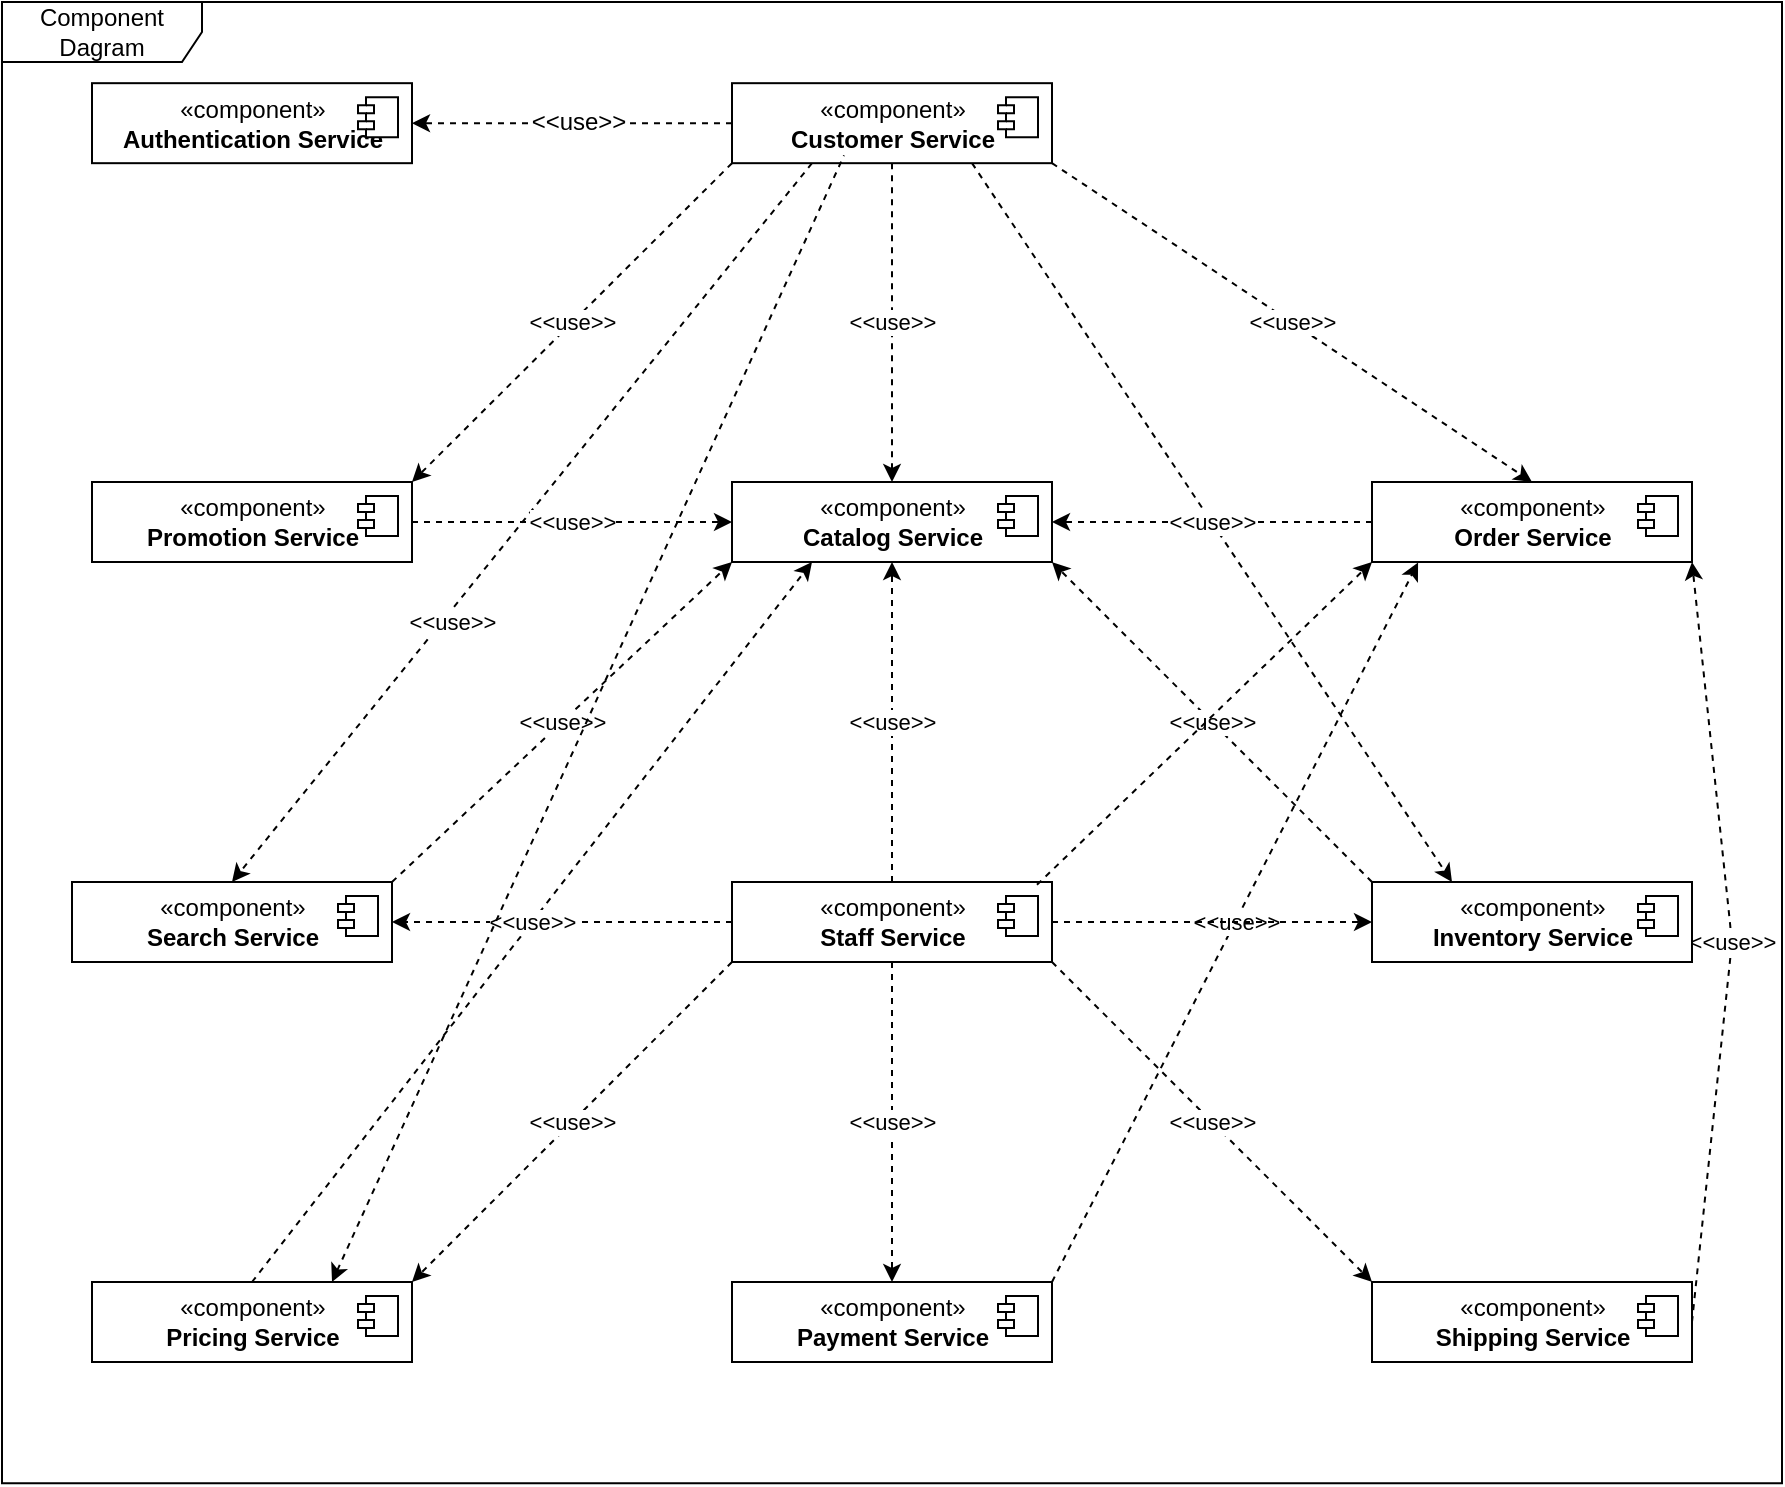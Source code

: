 <mxfile version="12.4.2" type="device" pages="1"><diagram id="BrEjIe6GK41HtC5K1TGZ" name="Page-1"><mxGraphModel dx="1871" dy="1688" grid="1" gridSize="10" guides="1" tooltips="1" connect="1" arrows="1" fold="1" page="1" pageScale="1" pageWidth="850" pageHeight="1100" math="0" shadow="0"><root><mxCell id="0"/><mxCell id="1" parent="0"/><mxCell id="6jzJS8kolIcQH_TbL8wb-3" value="Component Dagram" style="shape=umlFrame;whiteSpace=wrap;html=1;width=100;height=30;" parent="1" vertex="1"><mxGeometry x="-85" y="-160" width="890" height="740.59" as="geometry"/></mxCell><mxCell id="HXEVfSdo3E502Rzg_K2q-45" value="&amp;lt;&amp;lt;use&amp;gt;&amp;gt;" style="edgeStyle=none;orthogonalLoop=1;jettySize=auto;html=1;exitX=1;exitY=0;exitDx=0;exitDy=0;entryX=0.144;entryY=1.006;entryDx=0;entryDy=0;entryPerimeter=0;dashed=1;" edge="1" parent="1" source="6jzJS8kolIcQH_TbL8wb-1" target="6jzJS8kolIcQH_TbL8wb-7"><mxGeometry relative="1" as="geometry"/></mxCell><mxCell id="6jzJS8kolIcQH_TbL8wb-1" value="«component»&lt;br&gt;&lt;b&gt;Payment Service&lt;/b&gt;" style="html=1;" parent="1" vertex="1"><mxGeometry x="280" y="480" width="160" height="40" as="geometry"/></mxCell><mxCell id="6jzJS8kolIcQH_TbL8wb-2" value="" style="shape=component;jettyWidth=8;jettyHeight=4;" parent="6jzJS8kolIcQH_TbL8wb-1" vertex="1"><mxGeometry x="1" width="20" height="20" relative="1" as="geometry"><mxPoint x="-27" y="7" as="offset"/></mxGeometry></mxCell><mxCell id="6jzJS8kolIcQH_TbL8wb-10" value="«component»&lt;br&gt;&lt;b&gt;Catalog Service&lt;/b&gt;" style="html=1;" parent="1" vertex="1"><mxGeometry x="280" y="80" width="160" height="40" as="geometry"/></mxCell><mxCell id="6jzJS8kolIcQH_TbL8wb-11" value="" style="shape=component;jettyWidth=8;jettyHeight=4;" parent="6jzJS8kolIcQH_TbL8wb-10" vertex="1"><mxGeometry x="1" width="20" height="20" relative="1" as="geometry"><mxPoint x="-27" y="7" as="offset"/></mxGeometry></mxCell><mxCell id="6jzJS8kolIcQH_TbL8wb-16" value="«component»&lt;br&gt;&lt;b&gt;Authentication Service&lt;/b&gt;" style="html=1;" parent="1" vertex="1"><mxGeometry x="-40" y="-119.41" width="160" height="40" as="geometry"/></mxCell><mxCell id="6jzJS8kolIcQH_TbL8wb-17" value="" style="shape=component;jettyWidth=8;jettyHeight=4;" parent="6jzJS8kolIcQH_TbL8wb-16" vertex="1"><mxGeometry x="1" width="20" height="20" relative="1" as="geometry"><mxPoint x="-27" y="7" as="offset"/></mxGeometry></mxCell><mxCell id="6jzJS8kolIcQH_TbL8wb-32" style="edgeStyle=orthogonalEdgeStyle;rounded=0;orthogonalLoop=1;jettySize=auto;html=1;exitX=0;exitY=0.5;exitDx=0;exitDy=0;entryX=1;entryY=0.5;entryDx=0;entryDy=0;dashed=1;" parent="1" source="6jzJS8kolIcQH_TbL8wb-22" target="6jzJS8kolIcQH_TbL8wb-16" edge="1"><mxGeometry relative="1" as="geometry"><Array as="points"><mxPoint x="140" y="-100"/><mxPoint x="140" y="-100"/></Array></mxGeometry></mxCell><mxCell id="HXEVfSdo3E502Rzg_K2q-22" value="&amp;lt;&amp;lt;use&amp;gt;&amp;gt;" style="text;html=1;align=center;verticalAlign=middle;resizable=0;points=[];;labelBackgroundColor=#ffffff;" vertex="1" connectable="0" parent="6jzJS8kolIcQH_TbL8wb-32"><mxGeometry x="-0.039" y="-1" relative="1" as="geometry"><mxPoint as="offset"/></mxGeometry></mxCell><mxCell id="HXEVfSdo3E502Rzg_K2q-47" value="&amp;lt;&amp;lt;use&amp;gt;&amp;gt;" style="edgeStyle=none;orthogonalLoop=1;jettySize=auto;html=1;exitX=0.5;exitY=1;exitDx=0;exitDy=0;entryX=0.5;entryY=0;entryDx=0;entryDy=0;dashed=1;" edge="1" parent="1" source="6jzJS8kolIcQH_TbL8wb-22" target="6jzJS8kolIcQH_TbL8wb-10"><mxGeometry relative="1" as="geometry"/></mxCell><mxCell id="HXEVfSdo3E502Rzg_K2q-48" value="&amp;lt;&amp;lt;use&amp;gt;&amp;gt;" style="edgeStyle=none;orthogonalLoop=1;jettySize=auto;html=1;exitX=1;exitY=1;exitDx=0;exitDy=0;entryX=0.5;entryY=0;entryDx=0;entryDy=0;dashed=1;" edge="1" parent="1" source="6jzJS8kolIcQH_TbL8wb-22" target="6jzJS8kolIcQH_TbL8wb-7"><mxGeometry relative="1" as="geometry"/></mxCell><mxCell id="HXEVfSdo3E502Rzg_K2q-49" value="&amp;lt;&amp;lt;use&amp;gt;&amp;gt;" style="edgeStyle=none;orthogonalLoop=1;jettySize=auto;html=1;exitX=0;exitY=1;exitDx=0;exitDy=0;entryX=1;entryY=0;entryDx=0;entryDy=0;dashed=1;" edge="1" parent="1" source="6jzJS8kolIcQH_TbL8wb-22" target="HXEVfSdo3E502Rzg_K2q-11"><mxGeometry relative="1" as="geometry"/></mxCell><mxCell id="HXEVfSdo3E502Rzg_K2q-50" value="&amp;lt;&amp;lt;use&amp;gt;&amp;gt;" style="edgeStyle=none;orthogonalLoop=1;jettySize=auto;html=1;exitX=0.25;exitY=1;exitDx=0;exitDy=0;entryX=0.5;entryY=0;entryDx=0;entryDy=0;dashed=1;" edge="1" parent="1" source="6jzJS8kolIcQH_TbL8wb-22" target="HXEVfSdo3E502Rzg_K2q-8"><mxGeometry x="0.263" y="4" relative="1" as="geometry"><mxPoint as="offset"/></mxGeometry></mxCell><mxCell id="HXEVfSdo3E502Rzg_K2q-51" style="edgeStyle=none;orthogonalLoop=1;jettySize=auto;html=1;exitX=0.75;exitY=1;exitDx=0;exitDy=0;entryX=0.25;entryY=0;entryDx=0;entryDy=0;dashed=1;" edge="1" parent="1" source="6jzJS8kolIcQH_TbL8wb-22" target="6jzJS8kolIcQH_TbL8wb-13"><mxGeometry relative="1" as="geometry"/></mxCell><mxCell id="6jzJS8kolIcQH_TbL8wb-22" value="«component»&lt;br&gt;&lt;b&gt;Customer Service&lt;/b&gt;" style="html=1;" parent="1" vertex="1"><mxGeometry x="280" y="-119.41" width="160" height="40" as="geometry"/></mxCell><mxCell id="6jzJS8kolIcQH_TbL8wb-23" value="" style="shape=component;jettyWidth=8;jettyHeight=4;" parent="6jzJS8kolIcQH_TbL8wb-22" vertex="1"><mxGeometry x="1" width="20" height="20" relative="1" as="geometry"><mxPoint x="-27" y="7" as="offset"/></mxGeometry></mxCell><mxCell id="HXEVfSdo3E502Rzg_K2q-30" value="&amp;lt;&amp;lt;use&amp;gt;&amp;gt;" style="edgeStyle=orthogonalEdgeStyle;rounded=0;orthogonalLoop=1;jettySize=auto;html=1;exitX=0.5;exitY=0;exitDx=0;exitDy=0;dashed=1;" edge="1" parent="1" source="HXEVfSdo3E502Rzg_K2q-1" target="6jzJS8kolIcQH_TbL8wb-10"><mxGeometry relative="1" as="geometry"/></mxCell><mxCell id="HXEVfSdo3E502Rzg_K2q-31" style="edgeStyle=orthogonalEdgeStyle;rounded=0;orthogonalLoop=1;jettySize=auto;html=1;exitX=1;exitY=0.5;exitDx=0;exitDy=0;entryX=0;entryY=0.5;entryDx=0;entryDy=0;dashed=1;" edge="1" parent="1" source="HXEVfSdo3E502Rzg_K2q-1" target="6jzJS8kolIcQH_TbL8wb-13"><mxGeometry relative="1" as="geometry"/></mxCell><mxCell id="HXEVfSdo3E502Rzg_K2q-33" value="&amp;lt;&amp;lt;use&amp;gt;&amp;gt;" style="edgeStyle=orthogonalEdgeStyle;rounded=0;orthogonalLoop=1;jettySize=auto;html=1;exitX=0.5;exitY=1;exitDx=0;exitDy=0;entryX=0.5;entryY=0;entryDx=0;entryDy=0;dashed=1;" edge="1" parent="1" source="HXEVfSdo3E502Rzg_K2q-1" target="6jzJS8kolIcQH_TbL8wb-1"><mxGeometry relative="1" as="geometry"/></mxCell><mxCell id="HXEVfSdo3E502Rzg_K2q-36" style="edgeStyle=orthogonalEdgeStyle;rounded=0;orthogonalLoop=1;jettySize=auto;html=1;exitX=0;exitY=0.5;exitDx=0;exitDy=0;entryX=1;entryY=0.5;entryDx=0;entryDy=0;dashed=1;" edge="1" parent="1" source="HXEVfSdo3E502Rzg_K2q-1" target="HXEVfSdo3E502Rzg_K2q-8"><mxGeometry relative="1" as="geometry"/></mxCell><mxCell id="HXEVfSdo3E502Rzg_K2q-38" value="&amp;lt;&amp;lt;use&amp;gt;&amp;gt;" style="edgeStyle=none;orthogonalLoop=1;jettySize=auto;html=1;exitX=0;exitY=1;exitDx=0;exitDy=0;entryX=1;entryY=0;entryDx=0;entryDy=0;dashed=1;" edge="1" parent="1" source="HXEVfSdo3E502Rzg_K2q-1" target="6jzJS8kolIcQH_TbL8wb-19"><mxGeometry relative="1" as="geometry"/></mxCell><mxCell id="HXEVfSdo3E502Rzg_K2q-39" value="&amp;lt;&amp;lt;use&amp;gt;&amp;gt;" style="edgeStyle=none;orthogonalLoop=1;jettySize=auto;html=1;exitX=1;exitY=1;exitDx=0;exitDy=0;entryX=0;entryY=0;entryDx=0;entryDy=0;dashed=1;" edge="1" parent="1" source="HXEVfSdo3E502Rzg_K2q-1" target="HXEVfSdo3E502Rzg_K2q-5"><mxGeometry relative="1" as="geometry"/></mxCell><mxCell id="HXEVfSdo3E502Rzg_K2q-1" value="«component»&lt;br&gt;&lt;b&gt;Staff Service&lt;/b&gt;" style="html=1;" vertex="1" parent="1"><mxGeometry x="280" y="280" width="160" height="40" as="geometry"/></mxCell><mxCell id="HXEVfSdo3E502Rzg_K2q-2" value="" style="shape=component;jettyWidth=8;jettyHeight=4;" vertex="1" parent="HXEVfSdo3E502Rzg_K2q-1"><mxGeometry x="1" width="20" height="20" relative="1" as="geometry"><mxPoint x="-27" y="7" as="offset"/></mxGeometry></mxCell><mxCell id="HXEVfSdo3E502Rzg_K2q-44" value="&amp;lt;&amp;lt;use&amp;gt;&amp;gt;" style="edgeStyle=none;orthogonalLoop=1;jettySize=auto;html=1;exitX=1;exitY=0.5;exitDx=0;exitDy=0;entryX=1;entryY=1;entryDx=0;entryDy=0;dashed=1;" edge="1" parent="1" source="HXEVfSdo3E502Rzg_K2q-5" target="6jzJS8kolIcQH_TbL8wb-7"><mxGeometry relative="1" as="geometry"><Array as="points"><mxPoint x="780" y="310"/></Array></mxGeometry></mxCell><mxCell id="HXEVfSdo3E502Rzg_K2q-5" value="«component»&lt;br&gt;&lt;b&gt;Shipping Service&lt;/b&gt;" style="html=1;" vertex="1" parent="1"><mxGeometry x="600" y="480" width="160" height="40" as="geometry"/></mxCell><mxCell id="HXEVfSdo3E502Rzg_K2q-6" value="" style="shape=component;jettyWidth=8;jettyHeight=4;" vertex="1" parent="HXEVfSdo3E502Rzg_K2q-5"><mxGeometry x="1" width="20" height="20" relative="1" as="geometry"><mxPoint x="-27" y="7" as="offset"/></mxGeometry></mxCell><mxCell id="HXEVfSdo3E502Rzg_K2q-41" value="&amp;lt;&amp;lt;use&amp;gt;&amp;gt;" style="edgeStyle=none;orthogonalLoop=1;jettySize=auto;html=1;exitX=1;exitY=0.5;exitDx=0;exitDy=0;entryX=0;entryY=0.5;entryDx=0;entryDy=0;dashed=1;" edge="1" parent="1" source="HXEVfSdo3E502Rzg_K2q-11" target="6jzJS8kolIcQH_TbL8wb-10"><mxGeometry relative="1" as="geometry"/></mxCell><mxCell id="HXEVfSdo3E502Rzg_K2q-11" value="«component»&lt;br&gt;&lt;b&gt;Promotion Service&lt;/b&gt;" style="html=1;" vertex="1" parent="1"><mxGeometry x="-40" y="80" width="160" height="40" as="geometry"/></mxCell><mxCell id="HXEVfSdo3E502Rzg_K2q-12" value="" style="shape=component;jettyWidth=8;jettyHeight=4;" vertex="1" parent="HXEVfSdo3E502Rzg_K2q-11"><mxGeometry x="1" width="20" height="20" relative="1" as="geometry"><mxPoint x="-27" y="7" as="offset"/></mxGeometry></mxCell><mxCell id="HXEVfSdo3E502Rzg_K2q-40" value="&amp;lt;&amp;lt;use&amp;gt;&amp;gt;" style="edgeStyle=none;orthogonalLoop=1;jettySize=auto;html=1;exitX=1;exitY=0;exitDx=0;exitDy=0;entryX=0;entryY=1;entryDx=0;entryDy=0;dashed=1;" edge="1" parent="1" source="HXEVfSdo3E502Rzg_K2q-8" target="6jzJS8kolIcQH_TbL8wb-10"><mxGeometry relative="1" as="geometry"/></mxCell><mxCell id="HXEVfSdo3E502Rzg_K2q-8" value="«component»&lt;br&gt;&lt;b&gt;Search Service&lt;/b&gt;" style="html=1;" vertex="1" parent="1"><mxGeometry x="-50" y="280" width="160" height="40" as="geometry"/></mxCell><mxCell id="HXEVfSdo3E502Rzg_K2q-9" value="" style="shape=component;jettyWidth=8;jettyHeight=4;" vertex="1" parent="HXEVfSdo3E502Rzg_K2q-8"><mxGeometry x="1" width="20" height="20" relative="1" as="geometry"><mxPoint x="-27" y="7" as="offset"/></mxGeometry></mxCell><mxCell id="HXEVfSdo3E502Rzg_K2q-43" value="&amp;lt;&amp;lt;use&amp;gt;&amp;gt;" style="edgeStyle=none;orthogonalLoop=1;jettySize=auto;html=1;exitX=0;exitY=0;exitDx=0;exitDy=0;entryX=1;entryY=1;entryDx=0;entryDy=0;dashed=1;" edge="1" parent="1" source="6jzJS8kolIcQH_TbL8wb-13" target="6jzJS8kolIcQH_TbL8wb-10"><mxGeometry relative="1" as="geometry"/></mxCell><mxCell id="6jzJS8kolIcQH_TbL8wb-13" value="«component»&lt;br&gt;&lt;b&gt;Inventory Service&lt;/b&gt;" style="html=1;" parent="1" vertex="1"><mxGeometry x="600" y="280" width="160" height="40" as="geometry"/></mxCell><mxCell id="6jzJS8kolIcQH_TbL8wb-14" value="" style="shape=component;jettyWidth=8;jettyHeight=4;" parent="6jzJS8kolIcQH_TbL8wb-13" vertex="1"><mxGeometry x="1" width="20" height="20" relative="1" as="geometry"><mxPoint x="-27" y="7" as="offset"/></mxGeometry></mxCell><mxCell id="HXEVfSdo3E502Rzg_K2q-42" value="&amp;lt;&amp;lt;use&amp;gt;&amp;gt;" style="edgeStyle=none;orthogonalLoop=1;jettySize=auto;html=1;exitX=0;exitY=0.5;exitDx=0;exitDy=0;entryX=1;entryY=0.5;entryDx=0;entryDy=0;dashed=1;" edge="1" parent="1" source="6jzJS8kolIcQH_TbL8wb-7" target="6jzJS8kolIcQH_TbL8wb-10"><mxGeometry relative="1" as="geometry"/></mxCell><mxCell id="6jzJS8kolIcQH_TbL8wb-7" value="«component»&lt;br&gt;&lt;b&gt;Order Service&lt;/b&gt;" style="html=1;" parent="1" vertex="1"><mxGeometry x="600" y="80" width="160" height="40" as="geometry"/></mxCell><mxCell id="6jzJS8kolIcQH_TbL8wb-8" value="" style="shape=component;jettyWidth=8;jettyHeight=4;" parent="6jzJS8kolIcQH_TbL8wb-7" vertex="1"><mxGeometry x="1" width="20" height="20" relative="1" as="geometry"><mxPoint x="-27" y="7" as="offset"/></mxGeometry></mxCell><mxCell id="HXEVfSdo3E502Rzg_K2q-46" value="&amp;lt;&amp;lt;use&amp;gt;&amp;gt;" style="edgeStyle=none;orthogonalLoop=1;jettySize=auto;html=1;exitX=0.5;exitY=0;exitDx=0;exitDy=0;entryX=0.25;entryY=1;entryDx=0;entryDy=0;dashed=1;" edge="1" parent="1" source="6jzJS8kolIcQH_TbL8wb-19" target="6jzJS8kolIcQH_TbL8wb-10"><mxGeometry relative="1" as="geometry"/></mxCell><mxCell id="HXEVfSdo3E502Rzg_K2q-52" style="edgeStyle=none;orthogonalLoop=1;jettySize=auto;html=1;exitX=0.75;exitY=0;exitDx=0;exitDy=0;entryX=0.35;entryY=0.903;entryDx=0;entryDy=0;entryPerimeter=0;dashed=1;endArrow=none;endFill=0;startArrow=classic;startFill=1;" edge="1" parent="1" source="6jzJS8kolIcQH_TbL8wb-19" target="6jzJS8kolIcQH_TbL8wb-22"><mxGeometry relative="1" as="geometry"/></mxCell><mxCell id="6jzJS8kolIcQH_TbL8wb-19" value="«component»&lt;br&gt;&lt;b&gt;Pricing Service&lt;/b&gt;" style="html=1;" parent="1" vertex="1"><mxGeometry x="-40" y="480" width="160" height="40" as="geometry"/></mxCell><mxCell id="6jzJS8kolIcQH_TbL8wb-20" value="" style="shape=component;jettyWidth=8;jettyHeight=4;" parent="6jzJS8kolIcQH_TbL8wb-19" vertex="1"><mxGeometry x="1" width="20" height="20" relative="1" as="geometry"><mxPoint x="-27" y="7" as="offset"/></mxGeometry></mxCell><mxCell id="HXEVfSdo3E502Rzg_K2q-37" value="" style="endArrow=classic;html=1;dashed=1;entryX=0;entryY=1;entryDx=0;entryDy=0;exitX=0.953;exitY=0.035;exitDx=0;exitDy=0;exitPerimeter=0;" edge="1" parent="1" source="HXEVfSdo3E502Rzg_K2q-1" target="6jzJS8kolIcQH_TbL8wb-7"><mxGeometry width="50" height="50" relative="1" as="geometry"><mxPoint x="-70" y="650" as="sourcePoint"/><mxPoint x="-20" y="600" as="targetPoint"/></mxGeometry></mxCell></root></mxGraphModel></diagram></mxfile>